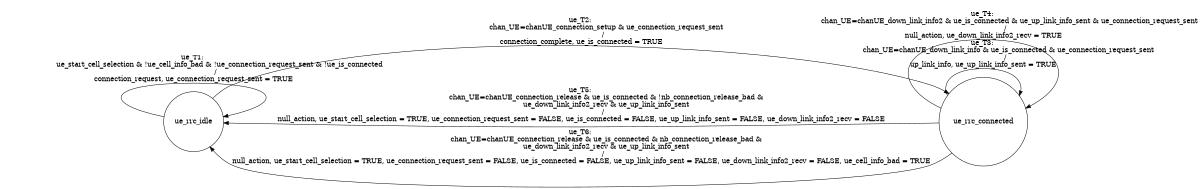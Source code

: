 digraph UE{
rankdir = LR;
size = "8,5"
node [shape = circle, label="ue_rrc_idle"]ue_rrc_idle;
node [shape = circle, label="ue_rrc_connected"]ue_rrc_connected;
ue_rrc_idle -> ue_rrc_idle [label = "ue_T1: 
                         ue_start_cell_selection & !ue_cell_info_bad & !ue_connection_request_sent & !ue_is_connected 
                    /
connection_request, ue_connection_request_sent = TRUE"]
ue_rrc_idle -> ue_rrc_connected [label = "ue_T2: 
                        chan_UE=chanUE_connection_setup & ue_connection_request_sent 
                    /
connection_complete, ue_is_connected = TRUE"]
ue_rrc_connected -> ue_rrc_connected [label = "ue_T3: 
                        chan_UE=chanUE_down_link_info & ue_is_connected & ue_connection_request_sent 
                    /
up_link_info, ue_up_link_info_sent = TRUE"]
ue_rrc_connected -> ue_rrc_connected [label = "ue_T4: 
                        chan_UE=chanUE_down_link_info2 & ue_is_connected & ue_up_link_info_sent & ue_connection_request_sent
                    /
null_action, ue_down_link_info2_recv = TRUE"]
ue_rrc_connected -> ue_rrc_idle [label = "ue_T5: 
                        chan_UE=chanUE_connection_release & ue_is_connected & !nb_connection_release_bad & 
                        ue_down_link_info2_recv & ue_up_link_info_sent 
                    /
null_action, ue_start_cell_selection = TRUE, ue_connection_request_sent = FALSE, ue_is_connected = FALSE, ue_up_link_info_sent = FALSE, ue_down_link_info2_recv = FALSE"]
ue_rrc_connected -> ue_rrc_idle [label = "ue_T6: 
                        chan_UE=chanUE_connection_release & ue_is_connected & nb_connection_release_bad & 
                        ue_down_link_info2_recv & ue_up_link_info_sent 
                    /
null_action, ue_start_cell_selection = TRUE, ue_connection_request_sent = FALSE, ue_is_connected = FALSE, ue_up_link_info_sent = FALSE, ue_down_link_info2_recv = FALSE, ue_cell_info_bad = TRUE"]
}
